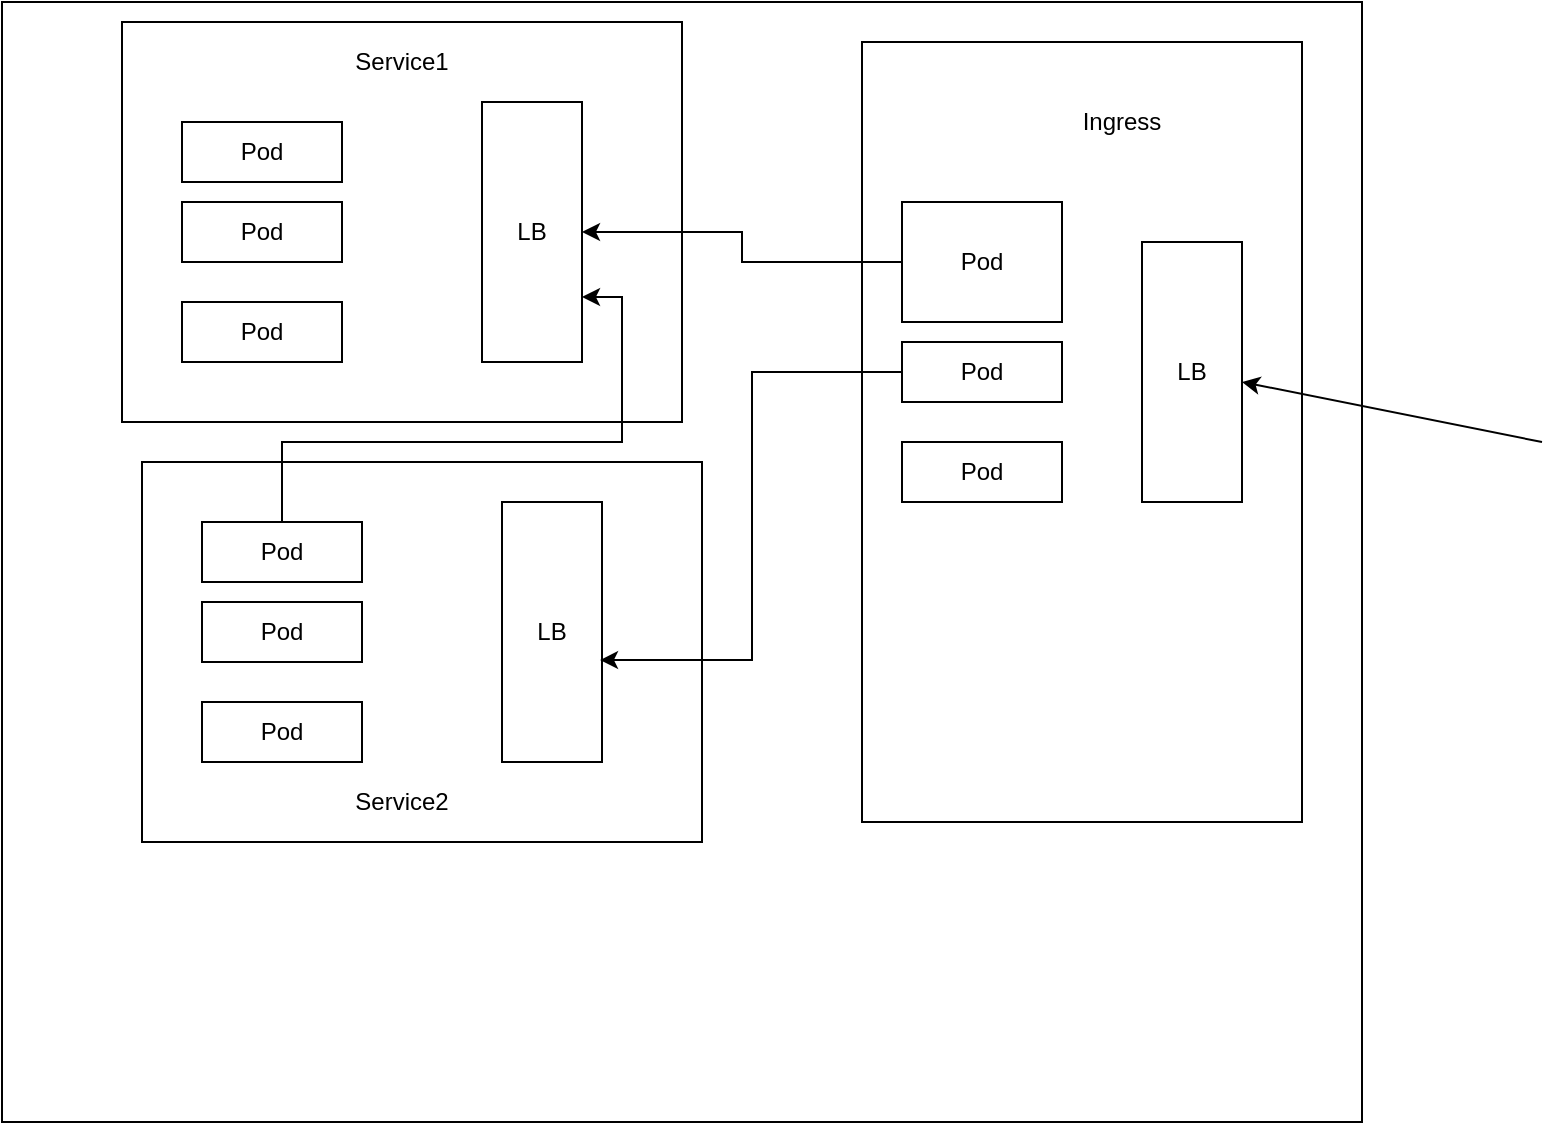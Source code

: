 <mxfile version="14.7.3" type="github"><diagram id="Gul1tD0W-BJD25k8FjCD" name="Page-1"><mxGraphModel dx="1358" dy="723" grid="1" gridSize="10" guides="1" tooltips="1" connect="1" arrows="1" fold="1" page="1" pageScale="1" pageWidth="850" pageHeight="1100" math="0" shadow="0"><root><mxCell id="0"/><mxCell id="1" parent="0"/><mxCell id="Fi2JOiY2uIm7wENWMO23-1" value="" style="rounded=0;whiteSpace=wrap;html=1;" vertex="1" parent="1"><mxGeometry x="50" y="80" width="680" height="560" as="geometry"/></mxCell><mxCell id="Fi2JOiY2uIm7wENWMO23-2" value="" style="rounded=0;whiteSpace=wrap;html=1;" vertex="1" parent="1"><mxGeometry x="480" y="100" width="220" height="390" as="geometry"/></mxCell><mxCell id="Fi2JOiY2uIm7wENWMO23-3" value="" style="rounded=0;whiteSpace=wrap;html=1;" vertex="1" parent="1"><mxGeometry x="110" y="90" width="280" height="200" as="geometry"/></mxCell><mxCell id="Fi2JOiY2uIm7wENWMO23-4" value="&lt;div&gt;Pod&lt;/div&gt;" style="rounded=0;whiteSpace=wrap;html=1;" vertex="1" parent="1"><mxGeometry x="140" y="140" width="80" height="30" as="geometry"/></mxCell><mxCell id="Fi2JOiY2uIm7wENWMO23-5" value="&lt;div&gt;Pod&lt;/div&gt;" style="rounded=0;whiteSpace=wrap;html=1;" vertex="1" parent="1"><mxGeometry x="140" y="180" width="80" height="30" as="geometry"/></mxCell><mxCell id="Fi2JOiY2uIm7wENWMO23-6" value="&lt;div&gt;Pod&lt;/div&gt;" style="rounded=0;whiteSpace=wrap;html=1;" vertex="1" parent="1"><mxGeometry x="140" y="230" width="80" height="30" as="geometry"/></mxCell><mxCell id="Fi2JOiY2uIm7wENWMO23-7" value="LB" style="rounded=0;whiteSpace=wrap;html=1;" vertex="1" parent="1"><mxGeometry x="290" y="130" width="50" height="130" as="geometry"/></mxCell><mxCell id="Fi2JOiY2uIm7wENWMO23-8" value="" style="rounded=0;whiteSpace=wrap;html=1;" vertex="1" parent="1"><mxGeometry x="120" y="310" width="280" height="190" as="geometry"/></mxCell><mxCell id="Fi2JOiY2uIm7wENWMO23-26" style="edgeStyle=orthogonalEdgeStyle;rounded=0;orthogonalLoop=1;jettySize=auto;html=1;entryX=1;entryY=0.75;entryDx=0;entryDy=0;" edge="1" parent="1" source="Fi2JOiY2uIm7wENWMO23-9" target="Fi2JOiY2uIm7wENWMO23-7"><mxGeometry relative="1" as="geometry"><Array as="points"><mxPoint x="190" y="300"/><mxPoint x="360" y="300"/><mxPoint x="360" y="228"/></Array></mxGeometry></mxCell><mxCell id="Fi2JOiY2uIm7wENWMO23-9" value="&lt;div&gt;Pod&lt;/div&gt;" style="rounded=0;whiteSpace=wrap;html=1;" vertex="1" parent="1"><mxGeometry x="150" y="340" width="80" height="30" as="geometry"/></mxCell><mxCell id="Fi2JOiY2uIm7wENWMO23-10" value="&lt;div&gt;Pod&lt;/div&gt;" style="rounded=0;whiteSpace=wrap;html=1;" vertex="1" parent="1"><mxGeometry x="150" y="380" width="80" height="30" as="geometry"/></mxCell><mxCell id="Fi2JOiY2uIm7wENWMO23-11" value="&lt;div&gt;Pod&lt;/div&gt;" style="rounded=0;whiteSpace=wrap;html=1;" vertex="1" parent="1"><mxGeometry x="150" y="430" width="80" height="30" as="geometry"/></mxCell><mxCell id="Fi2JOiY2uIm7wENWMO23-12" value="LB" style="rounded=0;whiteSpace=wrap;html=1;" vertex="1" parent="1"><mxGeometry x="300" y="330" width="50" height="130" as="geometry"/></mxCell><mxCell id="Fi2JOiY2uIm7wENWMO23-13" value="&lt;div&gt;Service1&lt;/div&gt;" style="text;html=1;strokeColor=none;fillColor=none;align=center;verticalAlign=middle;whiteSpace=wrap;rounded=0;" vertex="1" parent="1"><mxGeometry x="230" y="100" width="40" height="20" as="geometry"/></mxCell><mxCell id="Fi2JOiY2uIm7wENWMO23-14" value="&lt;div&gt;Service2&lt;/div&gt;" style="text;html=1;strokeColor=none;fillColor=none;align=center;verticalAlign=middle;whiteSpace=wrap;rounded=0;" vertex="1" parent="1"><mxGeometry x="230" y="470" width="40" height="20" as="geometry"/></mxCell><mxCell id="Fi2JOiY2uIm7wENWMO23-22" style="edgeStyle=orthogonalEdgeStyle;rounded=0;orthogonalLoop=1;jettySize=auto;html=1;entryX=1;entryY=0.5;entryDx=0;entryDy=0;" edge="1" parent="1" source="Fi2JOiY2uIm7wENWMO23-17" target="Fi2JOiY2uIm7wENWMO23-7"><mxGeometry relative="1" as="geometry"/></mxCell><mxCell id="Fi2JOiY2uIm7wENWMO23-17" value="&lt;div&gt;Pod&lt;/div&gt;" style="rounded=0;whiteSpace=wrap;html=1;" vertex="1" parent="1"><mxGeometry x="500" y="180" width="80" height="60" as="geometry"/></mxCell><mxCell id="Fi2JOiY2uIm7wENWMO23-23" style="edgeStyle=orthogonalEdgeStyle;rounded=0;orthogonalLoop=1;jettySize=auto;html=1;entryX=0.98;entryY=0.608;entryDx=0;entryDy=0;entryPerimeter=0;" edge="1" parent="1" source="Fi2JOiY2uIm7wENWMO23-18" target="Fi2JOiY2uIm7wENWMO23-12"><mxGeometry relative="1" as="geometry"/></mxCell><mxCell id="Fi2JOiY2uIm7wENWMO23-18" value="&lt;div&gt;Pod&lt;/div&gt;" style="rounded=0;whiteSpace=wrap;html=1;" vertex="1" parent="1"><mxGeometry x="500" y="250" width="80" height="30" as="geometry"/></mxCell><mxCell id="Fi2JOiY2uIm7wENWMO23-19" value="&lt;div&gt;Pod&lt;/div&gt;" style="rounded=0;whiteSpace=wrap;html=1;" vertex="1" parent="1"><mxGeometry x="500" y="300" width="80" height="30" as="geometry"/></mxCell><mxCell id="Fi2JOiY2uIm7wENWMO23-20" value="LB" style="rounded=0;whiteSpace=wrap;html=1;" vertex="1" parent="1"><mxGeometry x="620" y="200" width="50" height="130" as="geometry"/></mxCell><mxCell id="Fi2JOiY2uIm7wENWMO23-21" value="&lt;div&gt;Ingress&lt;/div&gt;" style="text;html=1;strokeColor=none;fillColor=none;align=center;verticalAlign=middle;whiteSpace=wrap;rounded=0;" vertex="1" parent="1"><mxGeometry x="590" y="130" width="40" height="20" as="geometry"/></mxCell><mxCell id="Fi2JOiY2uIm7wENWMO23-24" value="" style="endArrow=classic;html=1;" edge="1" parent="1" target="Fi2JOiY2uIm7wENWMO23-20"><mxGeometry width="50" height="50" relative="1" as="geometry"><mxPoint x="820" y="300" as="sourcePoint"/><mxPoint x="450" y="370" as="targetPoint"/></mxGeometry></mxCell><mxCell id="Fi2JOiY2uIm7wENWMO23-25" value="" style="endArrow=classic;html=1;" edge="1" parent="1" source="Fi2JOiY2uIm7wENWMO23-8"><mxGeometry width="50" height="50" relative="1" as="geometry"><mxPoint x="230" y="360" as="sourcePoint"/><mxPoint x="280" y="310" as="targetPoint"/></mxGeometry></mxCell></root></mxGraphModel></diagram></mxfile>